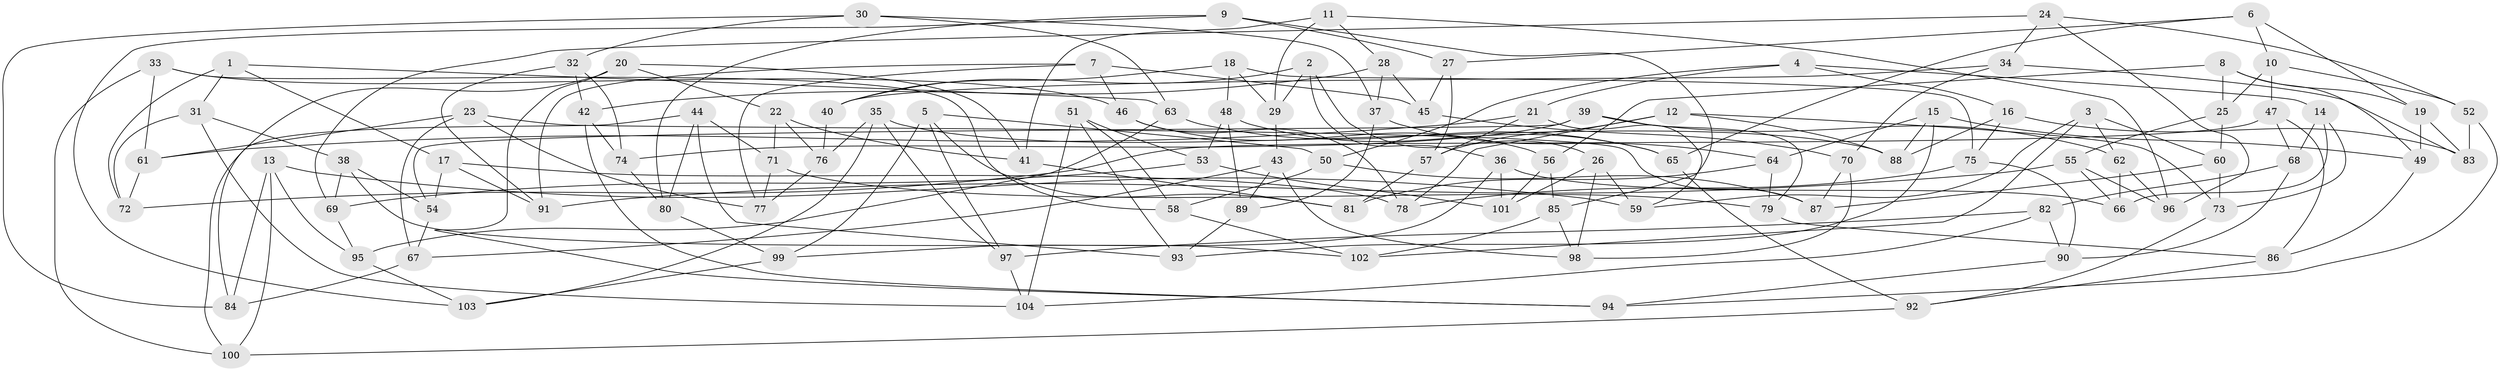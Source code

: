 // Generated by graph-tools (version 1.1) at 2025/16/03/09/25 04:16:29]
// undirected, 104 vertices, 208 edges
graph export_dot {
graph [start="1"]
  node [color=gray90,style=filled];
  1;
  2;
  3;
  4;
  5;
  6;
  7;
  8;
  9;
  10;
  11;
  12;
  13;
  14;
  15;
  16;
  17;
  18;
  19;
  20;
  21;
  22;
  23;
  24;
  25;
  26;
  27;
  28;
  29;
  30;
  31;
  32;
  33;
  34;
  35;
  36;
  37;
  38;
  39;
  40;
  41;
  42;
  43;
  44;
  45;
  46;
  47;
  48;
  49;
  50;
  51;
  52;
  53;
  54;
  55;
  56;
  57;
  58;
  59;
  60;
  61;
  62;
  63;
  64;
  65;
  66;
  67;
  68;
  69;
  70;
  71;
  72;
  73;
  74;
  75;
  76;
  77;
  78;
  79;
  80;
  81;
  82;
  83;
  84;
  85;
  86;
  87;
  88;
  89;
  90;
  91;
  92;
  93;
  94;
  95;
  96;
  97;
  98;
  99;
  100;
  101;
  102;
  103;
  104;
  1 -- 31;
  1 -- 63;
  1 -- 17;
  1 -- 72;
  2 -- 36;
  2 -- 40;
  2 -- 29;
  2 -- 26;
  3 -- 60;
  3 -- 102;
  3 -- 59;
  3 -- 62;
  4 -- 14;
  4 -- 50;
  4 -- 21;
  4 -- 16;
  5 -- 50;
  5 -- 97;
  5 -- 81;
  5 -- 99;
  6 -- 27;
  6 -- 10;
  6 -- 65;
  6 -- 19;
  7 -- 46;
  7 -- 45;
  7 -- 77;
  7 -- 91;
  8 -- 56;
  8 -- 25;
  8 -- 49;
  8 -- 19;
  9 -- 80;
  9 -- 27;
  9 -- 103;
  9 -- 85;
  10 -- 25;
  10 -- 47;
  10 -- 52;
  11 -- 96;
  11 -- 29;
  11 -- 41;
  11 -- 28;
  12 -- 57;
  12 -- 78;
  12 -- 73;
  12 -- 88;
  13 -- 84;
  13 -- 95;
  13 -- 59;
  13 -- 100;
  14 -- 66;
  14 -- 68;
  14 -- 73;
  15 -- 88;
  15 -- 93;
  15 -- 64;
  15 -- 49;
  16 -- 75;
  16 -- 88;
  16 -- 83;
  17 -- 91;
  17 -- 78;
  17 -- 54;
  18 -- 48;
  18 -- 40;
  18 -- 29;
  18 -- 75;
  19 -- 83;
  19 -- 49;
  20 -- 100;
  20 -- 22;
  20 -- 41;
  20 -- 94;
  21 -- 57;
  21 -- 59;
  21 -- 61;
  22 -- 76;
  22 -- 71;
  22 -- 41;
  23 -- 67;
  23 -- 61;
  23 -- 87;
  23 -- 77;
  24 -- 96;
  24 -- 52;
  24 -- 34;
  24 -- 69;
  25 -- 60;
  25 -- 55;
  26 -- 101;
  26 -- 98;
  26 -- 59;
  27 -- 45;
  27 -- 57;
  28 -- 37;
  28 -- 45;
  28 -- 42;
  29 -- 43;
  30 -- 63;
  30 -- 84;
  30 -- 37;
  30 -- 32;
  31 -- 104;
  31 -- 38;
  31 -- 72;
  32 -- 91;
  32 -- 74;
  32 -- 42;
  33 -- 58;
  33 -- 100;
  33 -- 61;
  33 -- 46;
  34 -- 83;
  34 -- 40;
  34 -- 70;
  35 -- 76;
  35 -- 97;
  35 -- 103;
  35 -- 88;
  36 -- 101;
  36 -- 99;
  36 -- 66;
  37 -- 89;
  37 -- 64;
  38 -- 102;
  38 -- 54;
  38 -- 69;
  39 -- 54;
  39 -- 62;
  39 -- 74;
  39 -- 79;
  40 -- 76;
  41 -- 81;
  42 -- 74;
  42 -- 94;
  43 -- 89;
  43 -- 67;
  43 -- 98;
  44 -- 93;
  44 -- 84;
  44 -- 71;
  44 -- 80;
  45 -- 70;
  46 -- 78;
  46 -- 56;
  47 -- 72;
  47 -- 86;
  47 -- 68;
  48 -- 53;
  48 -- 89;
  48 -- 65;
  49 -- 86;
  50 -- 58;
  50 -- 87;
  51 -- 93;
  51 -- 58;
  51 -- 53;
  51 -- 104;
  52 -- 94;
  52 -- 83;
  53 -- 69;
  53 -- 101;
  54 -- 67;
  55 -- 91;
  55 -- 66;
  55 -- 96;
  56 -- 85;
  56 -- 101;
  57 -- 81;
  58 -- 102;
  60 -- 87;
  60 -- 73;
  61 -- 72;
  62 -- 96;
  62 -- 66;
  63 -- 95;
  63 -- 65;
  64 -- 81;
  64 -- 79;
  65 -- 92;
  67 -- 84;
  68 -- 90;
  68 -- 82;
  69 -- 95;
  70 -- 98;
  70 -- 87;
  71 -- 79;
  71 -- 77;
  73 -- 92;
  74 -- 80;
  75 -- 90;
  75 -- 78;
  76 -- 77;
  79 -- 86;
  80 -- 99;
  82 -- 90;
  82 -- 104;
  82 -- 97;
  85 -- 98;
  85 -- 102;
  86 -- 92;
  89 -- 93;
  90 -- 94;
  92 -- 100;
  95 -- 103;
  97 -- 104;
  99 -- 103;
}
